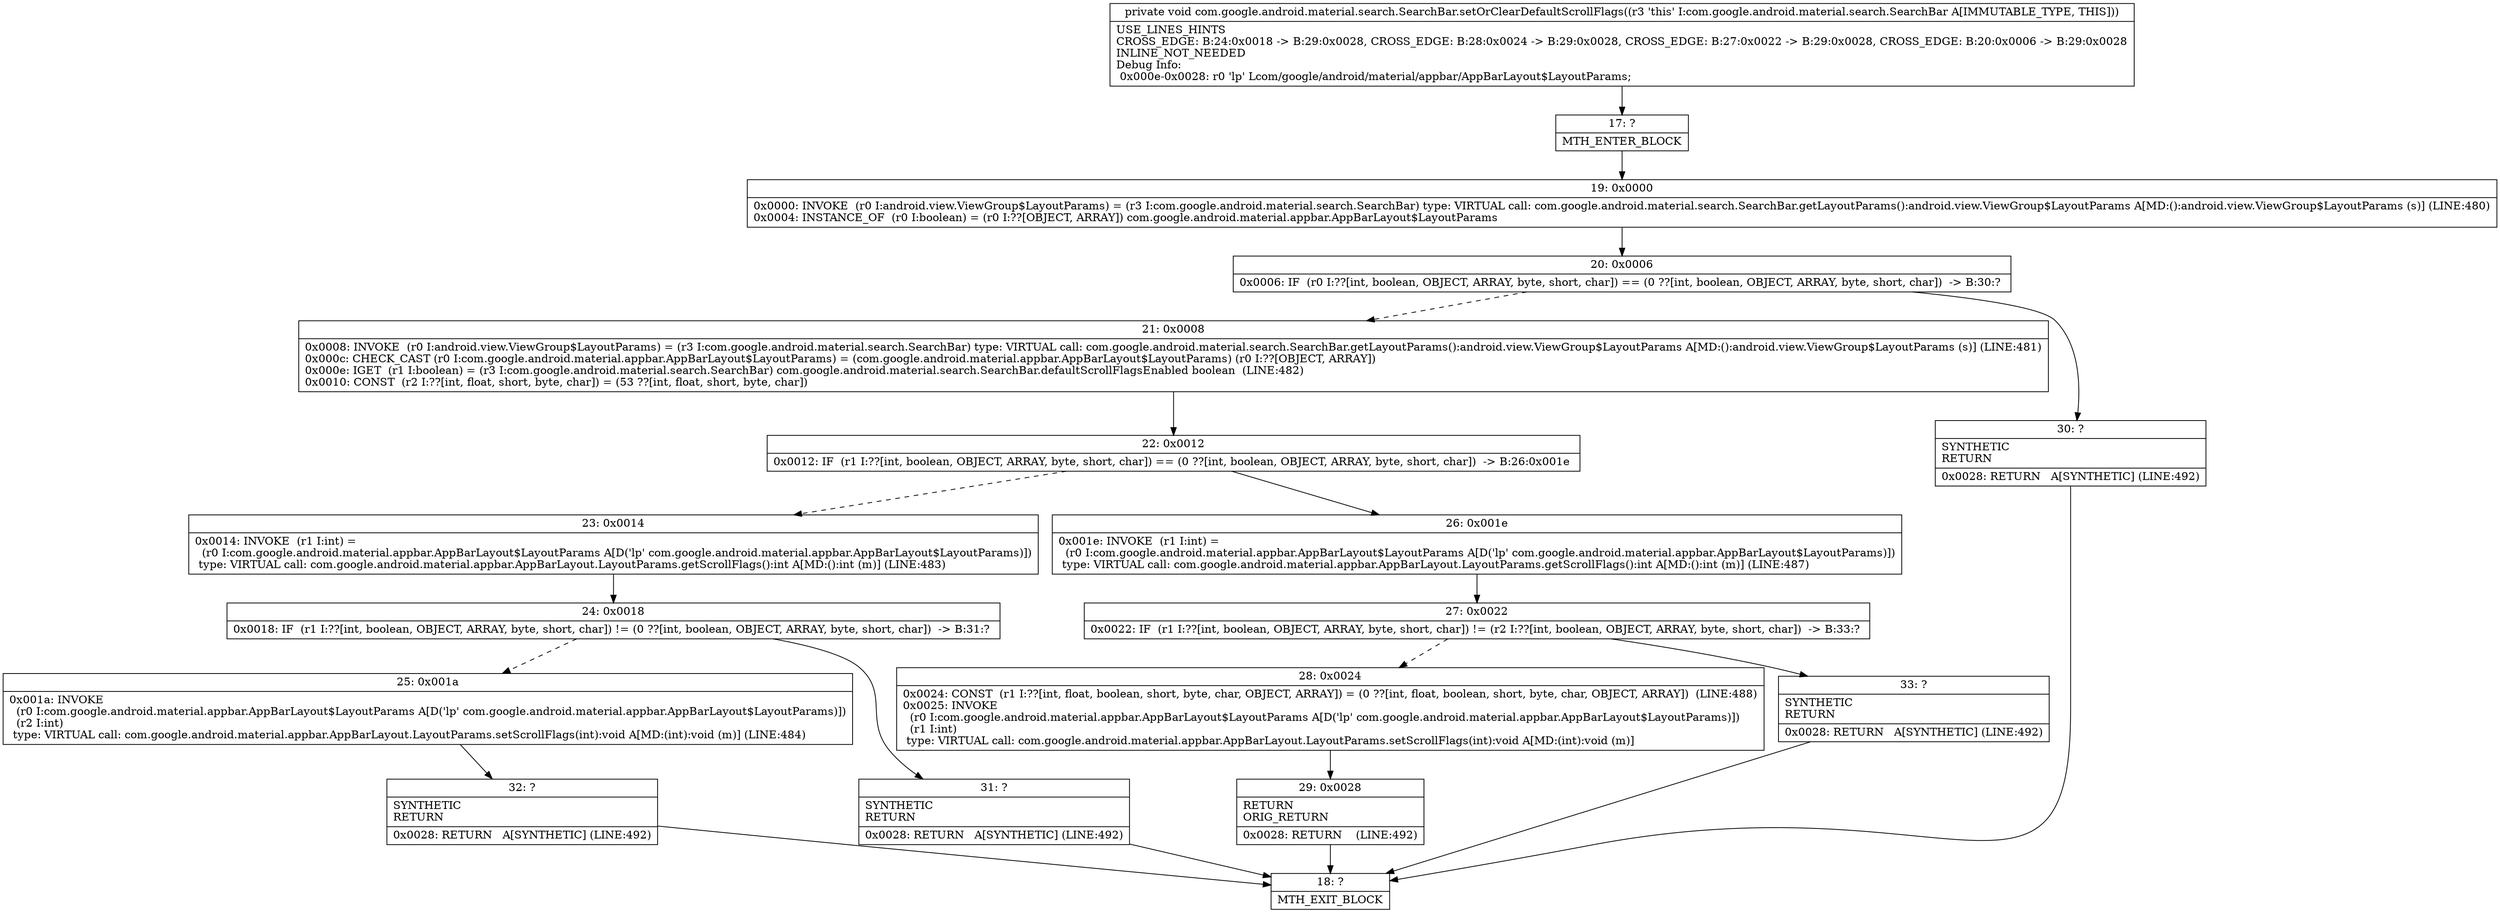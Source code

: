 digraph "CFG forcom.google.android.material.search.SearchBar.setOrClearDefaultScrollFlags()V" {
Node_17 [shape=record,label="{17\:\ ?|MTH_ENTER_BLOCK\l}"];
Node_19 [shape=record,label="{19\:\ 0x0000|0x0000: INVOKE  (r0 I:android.view.ViewGroup$LayoutParams) = (r3 I:com.google.android.material.search.SearchBar) type: VIRTUAL call: com.google.android.material.search.SearchBar.getLayoutParams():android.view.ViewGroup$LayoutParams A[MD:():android.view.ViewGroup$LayoutParams (s)] (LINE:480)\l0x0004: INSTANCE_OF  (r0 I:boolean) = (r0 I:??[OBJECT, ARRAY]) com.google.android.material.appbar.AppBarLayout$LayoutParams \l}"];
Node_20 [shape=record,label="{20\:\ 0x0006|0x0006: IF  (r0 I:??[int, boolean, OBJECT, ARRAY, byte, short, char]) == (0 ??[int, boolean, OBJECT, ARRAY, byte, short, char])  \-\> B:30:? \l}"];
Node_21 [shape=record,label="{21\:\ 0x0008|0x0008: INVOKE  (r0 I:android.view.ViewGroup$LayoutParams) = (r3 I:com.google.android.material.search.SearchBar) type: VIRTUAL call: com.google.android.material.search.SearchBar.getLayoutParams():android.view.ViewGroup$LayoutParams A[MD:():android.view.ViewGroup$LayoutParams (s)] (LINE:481)\l0x000c: CHECK_CAST (r0 I:com.google.android.material.appbar.AppBarLayout$LayoutParams) = (com.google.android.material.appbar.AppBarLayout$LayoutParams) (r0 I:??[OBJECT, ARRAY]) \l0x000e: IGET  (r1 I:boolean) = (r3 I:com.google.android.material.search.SearchBar) com.google.android.material.search.SearchBar.defaultScrollFlagsEnabled boolean  (LINE:482)\l0x0010: CONST  (r2 I:??[int, float, short, byte, char]) = (53 ??[int, float, short, byte, char]) \l}"];
Node_22 [shape=record,label="{22\:\ 0x0012|0x0012: IF  (r1 I:??[int, boolean, OBJECT, ARRAY, byte, short, char]) == (0 ??[int, boolean, OBJECT, ARRAY, byte, short, char])  \-\> B:26:0x001e \l}"];
Node_23 [shape=record,label="{23\:\ 0x0014|0x0014: INVOKE  (r1 I:int) = \l  (r0 I:com.google.android.material.appbar.AppBarLayout$LayoutParams A[D('lp' com.google.android.material.appbar.AppBarLayout$LayoutParams)])\l type: VIRTUAL call: com.google.android.material.appbar.AppBarLayout.LayoutParams.getScrollFlags():int A[MD:():int (m)] (LINE:483)\l}"];
Node_24 [shape=record,label="{24\:\ 0x0018|0x0018: IF  (r1 I:??[int, boolean, OBJECT, ARRAY, byte, short, char]) != (0 ??[int, boolean, OBJECT, ARRAY, byte, short, char])  \-\> B:31:? \l}"];
Node_25 [shape=record,label="{25\:\ 0x001a|0x001a: INVOKE  \l  (r0 I:com.google.android.material.appbar.AppBarLayout$LayoutParams A[D('lp' com.google.android.material.appbar.AppBarLayout$LayoutParams)])\l  (r2 I:int)\l type: VIRTUAL call: com.google.android.material.appbar.AppBarLayout.LayoutParams.setScrollFlags(int):void A[MD:(int):void (m)] (LINE:484)\l}"];
Node_32 [shape=record,label="{32\:\ ?|SYNTHETIC\lRETURN\l|0x0028: RETURN   A[SYNTHETIC] (LINE:492)\l}"];
Node_18 [shape=record,label="{18\:\ ?|MTH_EXIT_BLOCK\l}"];
Node_31 [shape=record,label="{31\:\ ?|SYNTHETIC\lRETURN\l|0x0028: RETURN   A[SYNTHETIC] (LINE:492)\l}"];
Node_26 [shape=record,label="{26\:\ 0x001e|0x001e: INVOKE  (r1 I:int) = \l  (r0 I:com.google.android.material.appbar.AppBarLayout$LayoutParams A[D('lp' com.google.android.material.appbar.AppBarLayout$LayoutParams)])\l type: VIRTUAL call: com.google.android.material.appbar.AppBarLayout.LayoutParams.getScrollFlags():int A[MD:():int (m)] (LINE:487)\l}"];
Node_27 [shape=record,label="{27\:\ 0x0022|0x0022: IF  (r1 I:??[int, boolean, OBJECT, ARRAY, byte, short, char]) != (r2 I:??[int, boolean, OBJECT, ARRAY, byte, short, char])  \-\> B:33:? \l}"];
Node_28 [shape=record,label="{28\:\ 0x0024|0x0024: CONST  (r1 I:??[int, float, boolean, short, byte, char, OBJECT, ARRAY]) = (0 ??[int, float, boolean, short, byte, char, OBJECT, ARRAY])  (LINE:488)\l0x0025: INVOKE  \l  (r0 I:com.google.android.material.appbar.AppBarLayout$LayoutParams A[D('lp' com.google.android.material.appbar.AppBarLayout$LayoutParams)])\l  (r1 I:int)\l type: VIRTUAL call: com.google.android.material.appbar.AppBarLayout.LayoutParams.setScrollFlags(int):void A[MD:(int):void (m)]\l}"];
Node_29 [shape=record,label="{29\:\ 0x0028|RETURN\lORIG_RETURN\l|0x0028: RETURN    (LINE:492)\l}"];
Node_33 [shape=record,label="{33\:\ ?|SYNTHETIC\lRETURN\l|0x0028: RETURN   A[SYNTHETIC] (LINE:492)\l}"];
Node_30 [shape=record,label="{30\:\ ?|SYNTHETIC\lRETURN\l|0x0028: RETURN   A[SYNTHETIC] (LINE:492)\l}"];
MethodNode[shape=record,label="{private void com.google.android.material.search.SearchBar.setOrClearDefaultScrollFlags((r3 'this' I:com.google.android.material.search.SearchBar A[IMMUTABLE_TYPE, THIS]))  | USE_LINES_HINTS\lCROSS_EDGE: B:24:0x0018 \-\> B:29:0x0028, CROSS_EDGE: B:28:0x0024 \-\> B:29:0x0028, CROSS_EDGE: B:27:0x0022 \-\> B:29:0x0028, CROSS_EDGE: B:20:0x0006 \-\> B:29:0x0028\lINLINE_NOT_NEEDED\lDebug Info:\l  0x000e\-0x0028: r0 'lp' Lcom\/google\/android\/material\/appbar\/AppBarLayout$LayoutParams;\l}"];
MethodNode -> Node_17;Node_17 -> Node_19;
Node_19 -> Node_20;
Node_20 -> Node_21[style=dashed];
Node_20 -> Node_30;
Node_21 -> Node_22;
Node_22 -> Node_23[style=dashed];
Node_22 -> Node_26;
Node_23 -> Node_24;
Node_24 -> Node_25[style=dashed];
Node_24 -> Node_31;
Node_25 -> Node_32;
Node_32 -> Node_18;
Node_31 -> Node_18;
Node_26 -> Node_27;
Node_27 -> Node_28[style=dashed];
Node_27 -> Node_33;
Node_28 -> Node_29;
Node_29 -> Node_18;
Node_33 -> Node_18;
Node_30 -> Node_18;
}

